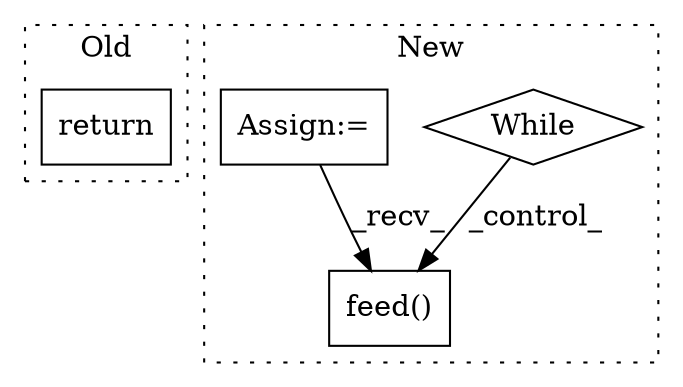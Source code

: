 digraph G {
subgraph cluster0 {
1 [label="return" a="93" s="2673" l="7" shape="box"];
label = "Old";
style="dotted";
}
subgraph cluster1 {
2 [label="feed()" a="75" s="2988,2999" l="7,1" shape="box"];
3 [label="While" a="52" s="2882,2892" l="6,14" shape="diamond"];
4 [label="Assign:=" a="68" s="2852" l="3" shape="box"];
label = "New";
style="dotted";
}
3 -> 2 [label="_control_"];
4 -> 2 [label="_recv_"];
}